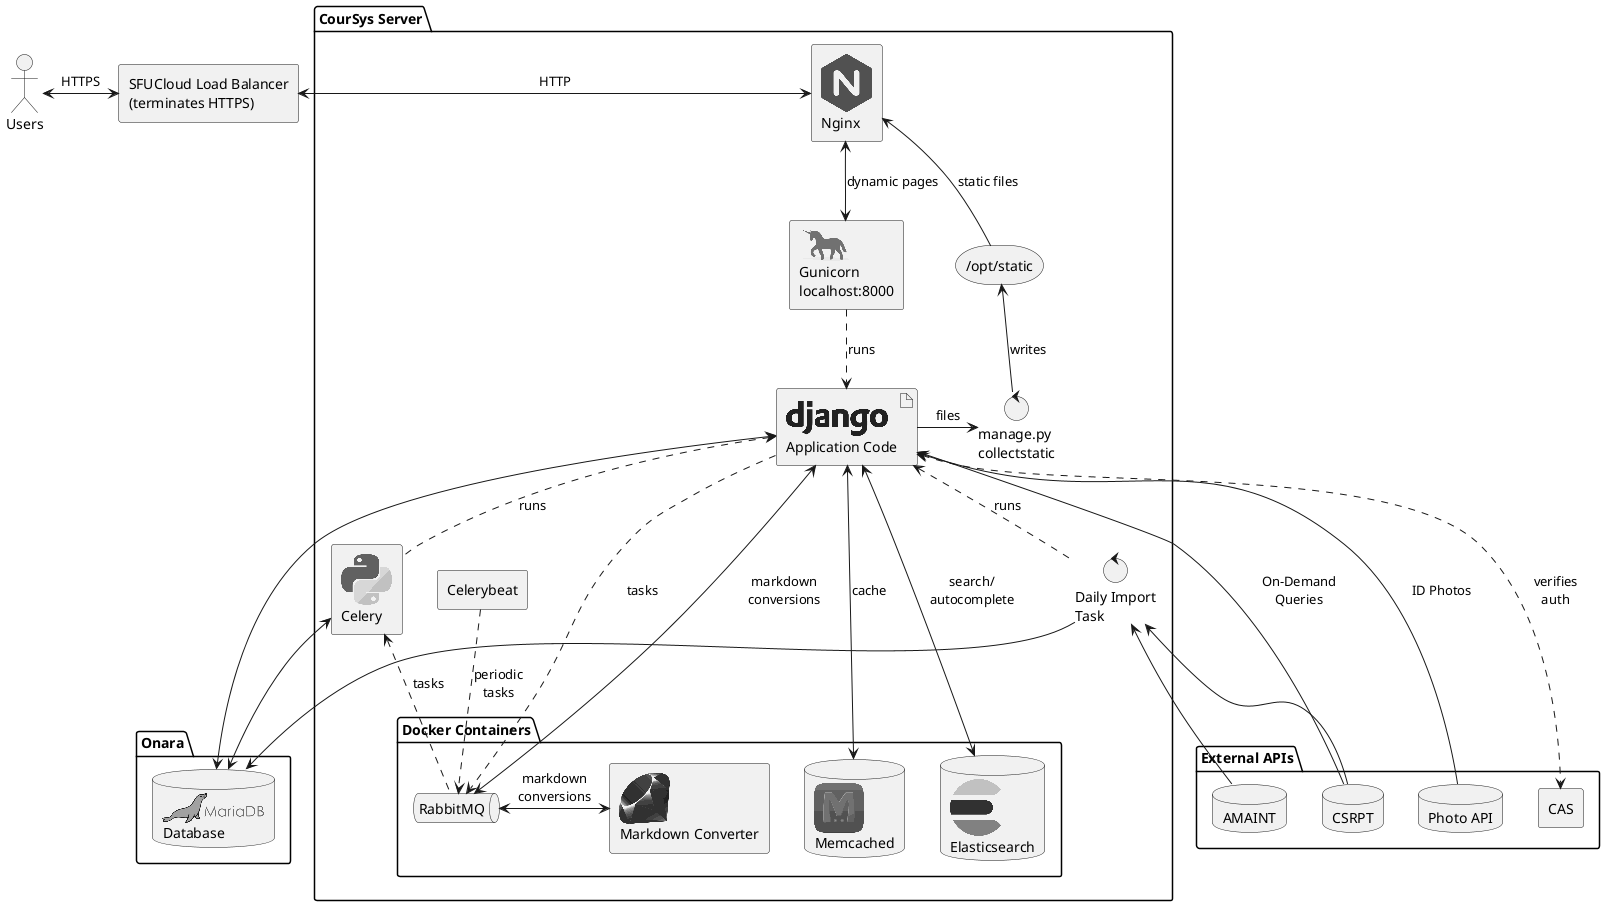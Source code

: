 ' To generate diagram:
' sudo apt install plantuml
' plantuml arch.puml 

' https://github.com/plantuml/plantuml-stdlib/tree/master/logos

@startuml

!include <logos/nginx>
!include <logos/gunicorn>
!include <logos/django>
!include <logos/rabbitmq>
!include <logos/ruby>
!include <logos/python>
!include <logos/memcached>
!include <logos/elasticsearch>
!include <logos/mariadb>

actor Users as users

agent "SFUCloud Load Balancer\n(terminates HTTPS)" as lb

users <-> lb : HTTPS

package "CourSys Server" {
    agent "<$nginx>\nNginx" as nginx
    agent "<$gunicorn>\nGunicorn\nlocalhost:8000" as gunicorn
    artifact "<$django>\nApplication Code" as django
    
    agent "<$python>\nCelery" as celery
    agent "Celerybeat" as celerybeat
    
    control "Daily Import\nTask" as import
    storage "/opt/static" as static
    control "manage.py\ncollectstatic" as collectstatic
    
    package "Docker Containers" {
        queue "RabbitMQ" as rabbitmq
        agent "<$ruby>\nMarkdown Converter" as markdown
        database "<$memcached>\nMemcached" as memcached
        database "<$elasticsearch>\nElasticsearch" as elasticsearch
    }

    nginx <--> gunicorn : dynamic pages
    static <-- collectstatic : "writes"
    nginx <-- static : static files
    django -> collectstatic : files

    gunicorn ..> django : runs
    django <.. celery : runs

    'celery .> import : task
    django <.. import : runs
    
    django ..> rabbitmq : tasks
    django <--> rabbitmq : markdown\nconversions
    celery <.. rabbitmq : tasks
    django <--> memcached : cache
    rabbitmq <-> markdown : markdown\nconversions
    django <--> elasticsearch : search/\nautocomplete
    celerybeat ..> rabbitmq : periodic\ntasks
}

package "Onara" {
    database "<$mariadb>\nDatabase" as db
}

nginx <-> lb : HTTP
django <-> db
celery <--> db
import --> db

package "External APIs" {
    database "CSRPT" as csrpt
    agent "CAS" as cas
    database "Photo API" as photo
    database "AMAINT" as amaint
}

import <-- csrpt
django <-- csrpt : On-Demand\nQueries
django <..> cas : verifies\nauth
django <-- photo : ID Photos
import <-- amaint


@enduml
